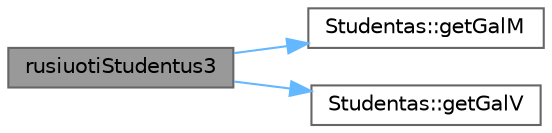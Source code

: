 digraph "rusiuotiStudentus3"
{
 // LATEX_PDF_SIZE
  bgcolor="transparent";
  edge [fontname=Helvetica,fontsize=10,labelfontname=Helvetica,labelfontsize=10];
  node [fontname=Helvetica,fontsize=10,shape=box,height=0.2,width=0.4];
  rankdir="LR";
  Node1 [id="Node000001",label="rusiuotiStudentus3",height=0.2,width=0.4,color="gray40", fillcolor="grey60", style="filled", fontcolor="black",tooltip=" "];
  Node1 -> Node2 [id="edge1_Node000001_Node000002",color="steelblue1",style="solid",tooltip=" "];
  Node2 [id="Node000002",label="Studentas::getGalM",height=0.2,width=0.4,color="grey40", fillcolor="white", style="filled",URL="$class_studentas.html#ae55a7d597d549832b805971ea4976e72",tooltip=" "];
  Node1 -> Node3 [id="edge2_Node000001_Node000003",color="steelblue1",style="solid",tooltip=" "];
  Node3 [id="Node000003",label="Studentas::getGalV",height=0.2,width=0.4,color="grey40", fillcolor="white", style="filled",URL="$class_studentas.html#acd958ca47f9c3b9f1a7e492067430580",tooltip=" "];
}
